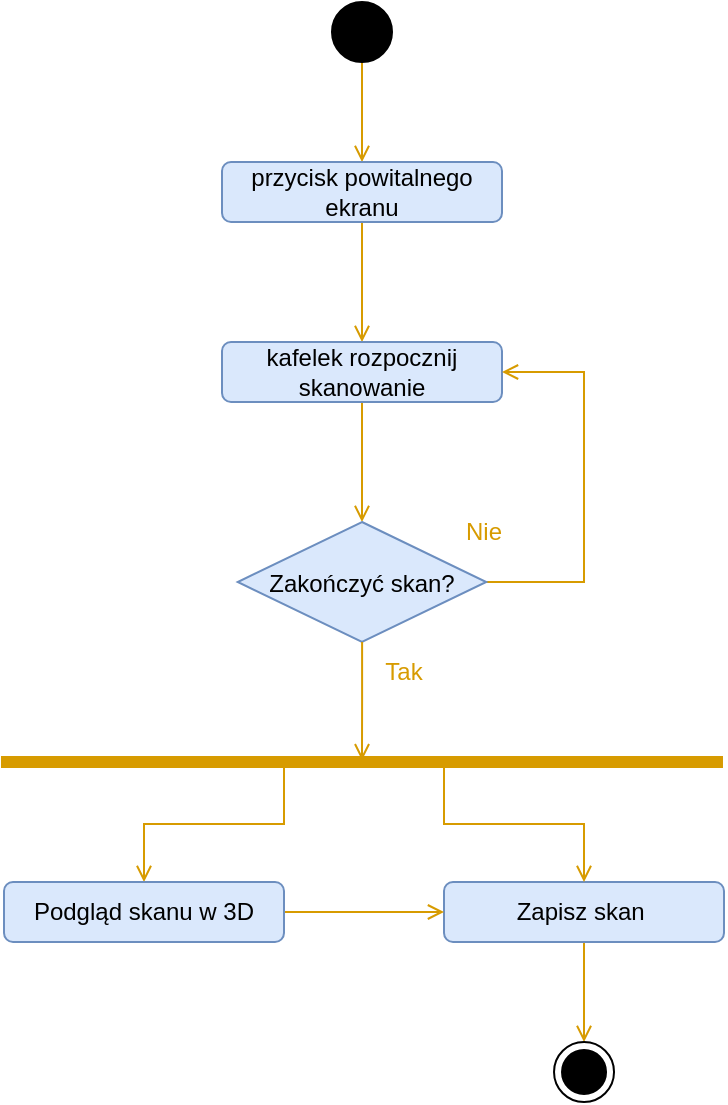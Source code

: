 <mxfile version="22.1.2" type="device">
  <diagram name="Strona-1" id="MSKjf9PT-Edn4RTgWR14">
    <mxGraphModel dx="705" dy="652" grid="1" gridSize="10" guides="1" tooltips="1" connect="1" arrows="1" fold="1" page="1" pageScale="1" pageWidth="827" pageHeight="1169" math="0" shadow="0">
      <root>
        <mxCell id="0" />
        <mxCell id="1" parent="0" />
        <mxCell id="p0aysY3lliT1-a4iwBMf-4" style="edgeStyle=orthogonalEdgeStyle;rounded=0;orthogonalLoop=1;jettySize=auto;html=1;entryX=0.5;entryY=0;entryDx=0;entryDy=0;fillColor=#ffe6cc;strokeColor=#D79B00;endArrow=open;endFill=0;" edge="1" parent="1" source="p0aysY3lliT1-a4iwBMf-1" target="p0aysY3lliT1-a4iwBMf-3">
          <mxGeometry relative="1" as="geometry" />
        </mxCell>
        <mxCell id="p0aysY3lliT1-a4iwBMf-1" value="" style="ellipse;fillColor=strokeColor;html=1;" vertex="1" parent="1">
          <mxGeometry x="384" y="130" width="30" height="30" as="geometry" />
        </mxCell>
        <mxCell id="p0aysY3lliT1-a4iwBMf-6" style="edgeStyle=orthogonalEdgeStyle;rounded=0;orthogonalLoop=1;jettySize=auto;html=1;fillColor=#d5e8d4;strokeColor=#D79B00;endArrow=open;endFill=0;" edge="1" parent="1" source="p0aysY3lliT1-a4iwBMf-3" target="p0aysY3lliT1-a4iwBMf-5">
          <mxGeometry relative="1" as="geometry" />
        </mxCell>
        <mxCell id="p0aysY3lliT1-a4iwBMf-3" value="przycisk powitalnego ekranu" style="rounded=1;whiteSpace=wrap;html=1;fillColor=#dae8fc;strokeColor=#6c8ebf;" vertex="1" parent="1">
          <mxGeometry x="329" y="210" width="140" height="30" as="geometry" />
        </mxCell>
        <mxCell id="p0aysY3lliT1-a4iwBMf-8" style="edgeStyle=orthogonalEdgeStyle;rounded=0;orthogonalLoop=1;jettySize=auto;html=1;entryX=0.5;entryY=0;entryDx=0;entryDy=0;fillColor=#d5e8d4;strokeColor=#D79B00;endArrow=open;endFill=0;" edge="1" parent="1" source="p0aysY3lliT1-a4iwBMf-5" target="p0aysY3lliT1-a4iwBMf-7">
          <mxGeometry relative="1" as="geometry" />
        </mxCell>
        <mxCell id="p0aysY3lliT1-a4iwBMf-5" value="kafelek rozpocznij skanowanie" style="rounded=1;whiteSpace=wrap;html=1;fillColor=#dae8fc;strokeColor=#6c8ebf;" vertex="1" parent="1">
          <mxGeometry x="329" y="300" width="140" height="30" as="geometry" />
        </mxCell>
        <mxCell id="p0aysY3lliT1-a4iwBMf-14" style="edgeStyle=orthogonalEdgeStyle;rounded=0;orthogonalLoop=1;jettySize=auto;html=1;entryX=1;entryY=0.5;entryDx=0;entryDy=0;strokeColor=#D79B00;endArrow=open;endFill=0;" edge="1" parent="1" source="p0aysY3lliT1-a4iwBMf-7" target="p0aysY3lliT1-a4iwBMf-5">
          <mxGeometry relative="1" as="geometry">
            <Array as="points">
              <mxPoint x="510" y="420" />
              <mxPoint x="510" y="315" />
            </Array>
          </mxGeometry>
        </mxCell>
        <mxCell id="p0aysY3lliT1-a4iwBMf-7" value="Zakończyć skan?" style="rhombus;fillColor=#dae8fc;strokeColor=#6c8ebf;" vertex="1" parent="1">
          <mxGeometry x="336.87" y="390" width="124.25" height="60" as="geometry" />
        </mxCell>
        <mxCell id="p0aysY3lliT1-a4iwBMf-16" style="edgeStyle=orthogonalEdgeStyle;rounded=0;orthogonalLoop=1;jettySize=auto;html=1;endArrow=open;endFill=0;strokeColor=#D79B00;" edge="1" parent="1" source="p0aysY3lliT1-a4iwBMf-9" target="p0aysY3lliT1-a4iwBMf-15">
          <mxGeometry relative="1" as="geometry" />
        </mxCell>
        <mxCell id="p0aysY3lliT1-a4iwBMf-9" value="Zapisz skan&amp;nbsp;" style="rounded=1;whiteSpace=wrap;html=1;fillColor=#dae8fc;strokeColor=#6c8ebf;" vertex="1" parent="1">
          <mxGeometry x="440" y="570" width="140" height="30" as="geometry" />
        </mxCell>
        <mxCell id="p0aysY3lliT1-a4iwBMf-11" value="&lt;font color=&quot;#d79b00&quot;&gt;Tak&lt;/font&gt;" style="text;html=1;strokeColor=none;fillColor=none;align=center;verticalAlign=middle;whiteSpace=wrap;rounded=0;" vertex="1" parent="1">
          <mxGeometry x="390" y="450" width="60" height="30" as="geometry" />
        </mxCell>
        <mxCell id="p0aysY3lliT1-a4iwBMf-12" value="&lt;font color=&quot;#d79b00&quot;&gt;Nie&lt;/font&gt;" style="text;html=1;strokeColor=none;fillColor=none;align=center;verticalAlign=middle;whiteSpace=wrap;rounded=0;" vertex="1" parent="1">
          <mxGeometry x="430" y="380" width="60" height="30" as="geometry" />
        </mxCell>
        <mxCell id="p0aysY3lliT1-a4iwBMf-15" value="" style="ellipse;html=1;shape=endState;fillColor=strokeColor;" vertex="1" parent="1">
          <mxGeometry x="495.01" y="650" width="30" height="30" as="geometry" />
        </mxCell>
        <mxCell id="p0aysY3lliT1-a4iwBMf-25" style="edgeStyle=orthogonalEdgeStyle;rounded=0;orthogonalLoop=1;jettySize=auto;html=1;entryX=0.5;entryY=0;entryDx=0;entryDy=0;endArrow=open;endFill=0;strokeColor=#D79B00;" edge="1" parent="1" source="p0aysY3lliT1-a4iwBMf-17" target="p0aysY3lliT1-a4iwBMf-21">
          <mxGeometry relative="1" as="geometry">
            <Array as="points">
              <mxPoint x="360" y="541" />
              <mxPoint x="290" y="541" />
            </Array>
          </mxGeometry>
        </mxCell>
        <mxCell id="p0aysY3lliT1-a4iwBMf-26" style="edgeStyle=orthogonalEdgeStyle;rounded=0;orthogonalLoop=1;jettySize=auto;html=1;entryX=0.5;entryY=0;entryDx=0;entryDy=0;endArrow=open;endFill=0;strokeColor=#D79B00;" edge="1" parent="1" source="p0aysY3lliT1-a4iwBMf-17" target="p0aysY3lliT1-a4iwBMf-9">
          <mxGeometry relative="1" as="geometry">
            <Array as="points">
              <mxPoint x="440" y="541" />
              <mxPoint x="510" y="541" />
            </Array>
          </mxGeometry>
        </mxCell>
        <mxCell id="p0aysY3lliT1-a4iwBMf-17" value="" style="html=1;points=[];perimeter=orthogonalPerimeter;fillColor=strokeColor;rotation=90;strokeColor=#D79B00;" vertex="1" parent="1">
          <mxGeometry x="396.49" y="330" width="5" height="360" as="geometry" />
        </mxCell>
        <mxCell id="p0aysY3lliT1-a4iwBMf-19" style="edgeStyle=orthogonalEdgeStyle;rounded=0;orthogonalLoop=1;jettySize=auto;html=1;entryX=0.329;entryY=0.5;entryDx=0;entryDy=0;entryPerimeter=0;endArrow=open;endFill=0;strokeColor=#D79B00;" edge="1" parent="1" source="p0aysY3lliT1-a4iwBMf-7" target="p0aysY3lliT1-a4iwBMf-17">
          <mxGeometry relative="1" as="geometry" />
        </mxCell>
        <mxCell id="p0aysY3lliT1-a4iwBMf-27" style="edgeStyle=orthogonalEdgeStyle;rounded=0;orthogonalLoop=1;jettySize=auto;html=1;entryX=0;entryY=0.5;entryDx=0;entryDy=0;strokeColor=#D79B00;endArrow=open;endFill=0;" edge="1" parent="1" source="p0aysY3lliT1-a4iwBMf-21" target="p0aysY3lliT1-a4iwBMf-9">
          <mxGeometry relative="1" as="geometry" />
        </mxCell>
        <mxCell id="p0aysY3lliT1-a4iwBMf-21" value="Podgląd skanu w 3D" style="rounded=1;whiteSpace=wrap;html=1;fillColor=#dae8fc;strokeColor=#6c8ebf;" vertex="1" parent="1">
          <mxGeometry x="220" y="570" width="140" height="30" as="geometry" />
        </mxCell>
      </root>
    </mxGraphModel>
  </diagram>
</mxfile>
